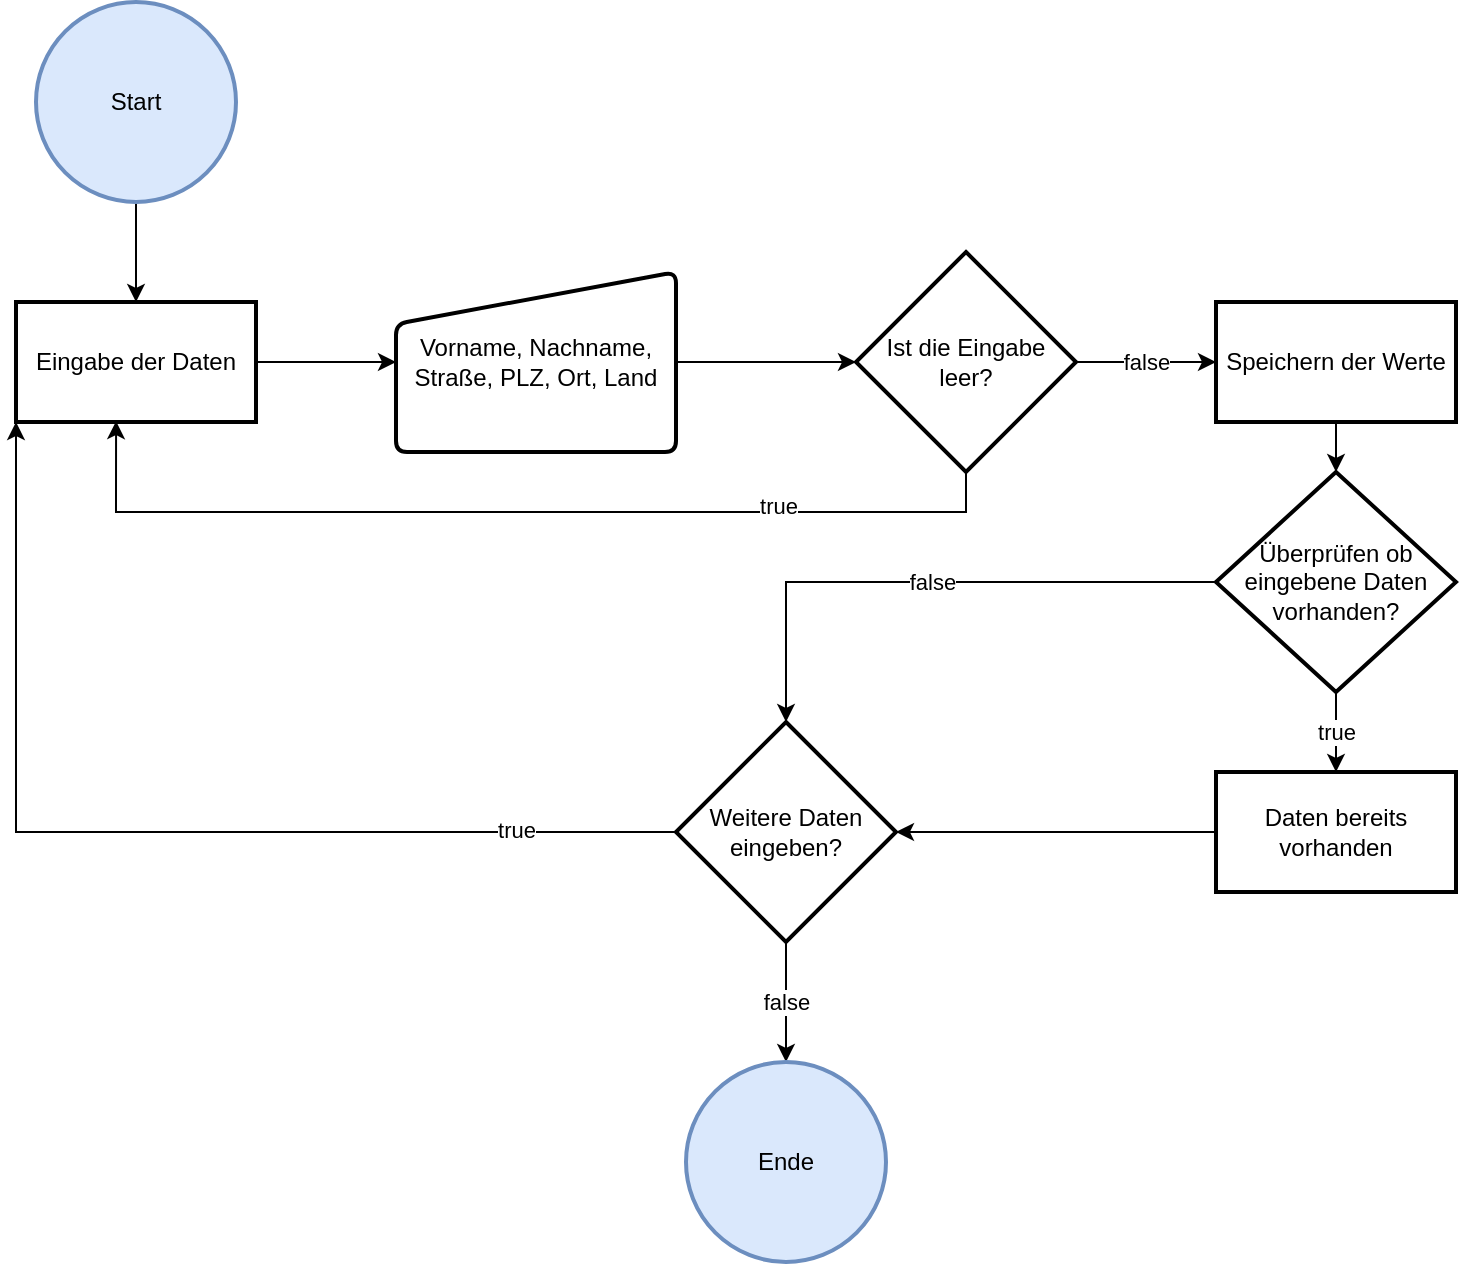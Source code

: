 <mxfile version="19.0.1" type="device"><diagram id="_mYUqVibSMzVaXV3l13q" name="Seite-1"><mxGraphModel dx="1038" dy="641" grid="1" gridSize="10" guides="1" tooltips="1" connect="1" arrows="1" fold="1" page="1" pageScale="1" pageWidth="827" pageHeight="1169" math="0" shadow="0"><root><mxCell id="0"/><mxCell id="1" parent="0"/><mxCell id="ARFfM500KmWifLFXX4tV-3" value="" style="edgeStyle=orthogonalEdgeStyle;rounded=0;orthogonalLoop=1;jettySize=auto;html=1;" parent="1" source="ARFfM500KmWifLFXX4tV-1" target="ARFfM500KmWifLFXX4tV-2" edge="1"><mxGeometry relative="1" as="geometry"/></mxCell><mxCell id="ARFfM500KmWifLFXX4tV-1" value="Start" style="strokeWidth=2;html=1;shape=mxgraph.flowchart.start_2;whiteSpace=wrap;fillColor=#dae8fc;strokeColor=#6c8ebf;" parent="1" vertex="1"><mxGeometry x="50" y="40" width="100" height="100" as="geometry"/></mxCell><mxCell id="ARFfM500KmWifLFXX4tV-11" value="" style="edgeStyle=orthogonalEdgeStyle;rounded=0;orthogonalLoop=1;jettySize=auto;html=1;" parent="1" source="ARFfM500KmWifLFXX4tV-2" target="ARFfM500KmWifLFXX4tV-10" edge="1"><mxGeometry relative="1" as="geometry"/></mxCell><mxCell id="ARFfM500KmWifLFXX4tV-2" value="Eingabe der Daten" style="whiteSpace=wrap;html=1;strokeWidth=2;" parent="1" vertex="1"><mxGeometry x="40" y="190" width="120" height="60" as="geometry"/></mxCell><mxCell id="ARFfM500KmWifLFXX4tV-7" value="false" style="edgeStyle=orthogonalEdgeStyle;rounded=0;orthogonalLoop=1;jettySize=auto;html=1;" parent="1" source="ARFfM500KmWifLFXX4tV-4" target="ARFfM500KmWifLFXX4tV-6" edge="1"><mxGeometry relative="1" as="geometry"/></mxCell><mxCell id="ARFfM500KmWifLFXX4tV-13" style="edgeStyle=orthogonalEdgeStyle;rounded=0;orthogonalLoop=1;jettySize=auto;html=1;entryX=0.417;entryY=0.993;entryDx=0;entryDy=0;entryPerimeter=0;exitX=0.5;exitY=1;exitDx=0;exitDy=0;" parent="1" source="ARFfM500KmWifLFXX4tV-4" target="ARFfM500KmWifLFXX4tV-2" edge="1"><mxGeometry relative="1" as="geometry"/></mxCell><mxCell id="ARFfM500KmWifLFXX4tV-14" value="true" style="edgeLabel;html=1;align=center;verticalAlign=middle;resizable=0;points=[];" parent="ARFfM500KmWifLFXX4tV-13" vertex="1" connectable="0"><mxGeometry x="-0.533" y="-3" relative="1" as="geometry"><mxPoint as="offset"/></mxGeometry></mxCell><mxCell id="ARFfM500KmWifLFXX4tV-4" value="Ist die Eingabe leer?" style="rhombus;whiteSpace=wrap;html=1;strokeWidth=2;" parent="1" vertex="1"><mxGeometry x="460" y="165" width="110" height="110" as="geometry"/></mxCell><mxCell id="abM4nCFLEQupaOMDfwjA-2" value="" style="edgeStyle=orthogonalEdgeStyle;rounded=0;orthogonalLoop=1;jettySize=auto;html=1;" edge="1" parent="1" source="ARFfM500KmWifLFXX4tV-6" target="abM4nCFLEQupaOMDfwjA-1"><mxGeometry relative="1" as="geometry"/></mxCell><mxCell id="ARFfM500KmWifLFXX4tV-6" value="Speichern der Werte" style="whiteSpace=wrap;html=1;strokeWidth=2;" parent="1" vertex="1"><mxGeometry x="640" y="190" width="120" height="60" as="geometry"/></mxCell><mxCell id="ARFfM500KmWifLFXX4tV-12" value="" style="edgeStyle=orthogonalEdgeStyle;rounded=0;orthogonalLoop=1;jettySize=auto;html=1;" parent="1" source="ARFfM500KmWifLFXX4tV-10" target="ARFfM500KmWifLFXX4tV-4" edge="1"><mxGeometry relative="1" as="geometry"/></mxCell><mxCell id="ARFfM500KmWifLFXX4tV-10" value="Vorname, Nachname, Straße, PLZ, Ort, Land" style="html=1;strokeWidth=2;shape=manualInput;whiteSpace=wrap;rounded=1;size=26;arcSize=11;" parent="1" vertex="1"><mxGeometry x="230" y="175" width="140" height="90" as="geometry"/></mxCell><mxCell id="ARFfM500KmWifLFXX4tV-20" value="false" style="edgeStyle=orthogonalEdgeStyle;rounded=0;orthogonalLoop=1;jettySize=auto;html=1;" parent="1" source="ARFfM500KmWifLFXX4tV-17" target="ARFfM500KmWifLFXX4tV-19" edge="1"><mxGeometry relative="1" as="geometry"/></mxCell><mxCell id="ARFfM500KmWifLFXX4tV-21" style="edgeStyle=orthogonalEdgeStyle;rounded=0;orthogonalLoop=1;jettySize=auto;html=1;entryX=0;entryY=1;entryDx=0;entryDy=0;" parent="1" source="ARFfM500KmWifLFXX4tV-17" target="ARFfM500KmWifLFXX4tV-2" edge="1"><mxGeometry relative="1" as="geometry"/></mxCell><mxCell id="ARFfM500KmWifLFXX4tV-22" value="true" style="edgeLabel;html=1;align=center;verticalAlign=middle;resizable=0;points=[];" parent="ARFfM500KmWifLFXX4tV-21" vertex="1" connectable="0"><mxGeometry x="-0.7" y="-1" relative="1" as="geometry"><mxPoint as="offset"/></mxGeometry></mxCell><mxCell id="ARFfM500KmWifLFXX4tV-17" value="Weitere Daten eingeben?" style="rhombus;whiteSpace=wrap;html=1;strokeWidth=2;" parent="1" vertex="1"><mxGeometry x="370" y="400" width="110" height="110" as="geometry"/></mxCell><mxCell id="ARFfM500KmWifLFXX4tV-19" value="Ende" style="strokeWidth=2;html=1;shape=mxgraph.flowchart.start_2;whiteSpace=wrap;fillColor=#dae8fc;strokeColor=#6c8ebf;" parent="1" vertex="1"><mxGeometry x="375" y="570" width="100" height="100" as="geometry"/></mxCell><mxCell id="abM4nCFLEQupaOMDfwjA-3" value="false" style="edgeStyle=orthogonalEdgeStyle;rounded=0;orthogonalLoop=1;jettySize=auto;html=1;" edge="1" parent="1" source="abM4nCFLEQupaOMDfwjA-1" target="ARFfM500KmWifLFXX4tV-17"><mxGeometry relative="1" as="geometry"/></mxCell><mxCell id="abM4nCFLEQupaOMDfwjA-7" value="true" style="edgeStyle=orthogonalEdgeStyle;rounded=0;orthogonalLoop=1;jettySize=auto;html=1;" edge="1" parent="1" source="abM4nCFLEQupaOMDfwjA-1" target="abM4nCFLEQupaOMDfwjA-6"><mxGeometry relative="1" as="geometry"/></mxCell><mxCell id="abM4nCFLEQupaOMDfwjA-1" value="Überprüfen ob eingebene Daten vorhanden?" style="rhombus;whiteSpace=wrap;html=1;strokeWidth=2;" vertex="1" parent="1"><mxGeometry x="640" y="275" width="120" height="110" as="geometry"/></mxCell><mxCell id="abM4nCFLEQupaOMDfwjA-9" style="edgeStyle=orthogonalEdgeStyle;rounded=0;orthogonalLoop=1;jettySize=auto;html=1;entryX=1;entryY=0.5;entryDx=0;entryDy=0;" edge="1" parent="1" source="abM4nCFLEQupaOMDfwjA-6" target="ARFfM500KmWifLFXX4tV-17"><mxGeometry relative="1" as="geometry"/></mxCell><mxCell id="abM4nCFLEQupaOMDfwjA-6" value="Daten bereits vorhanden" style="whiteSpace=wrap;html=1;strokeWidth=2;" vertex="1" parent="1"><mxGeometry x="640" y="425" width="120" height="60" as="geometry"/></mxCell></root></mxGraphModel></diagram></mxfile>